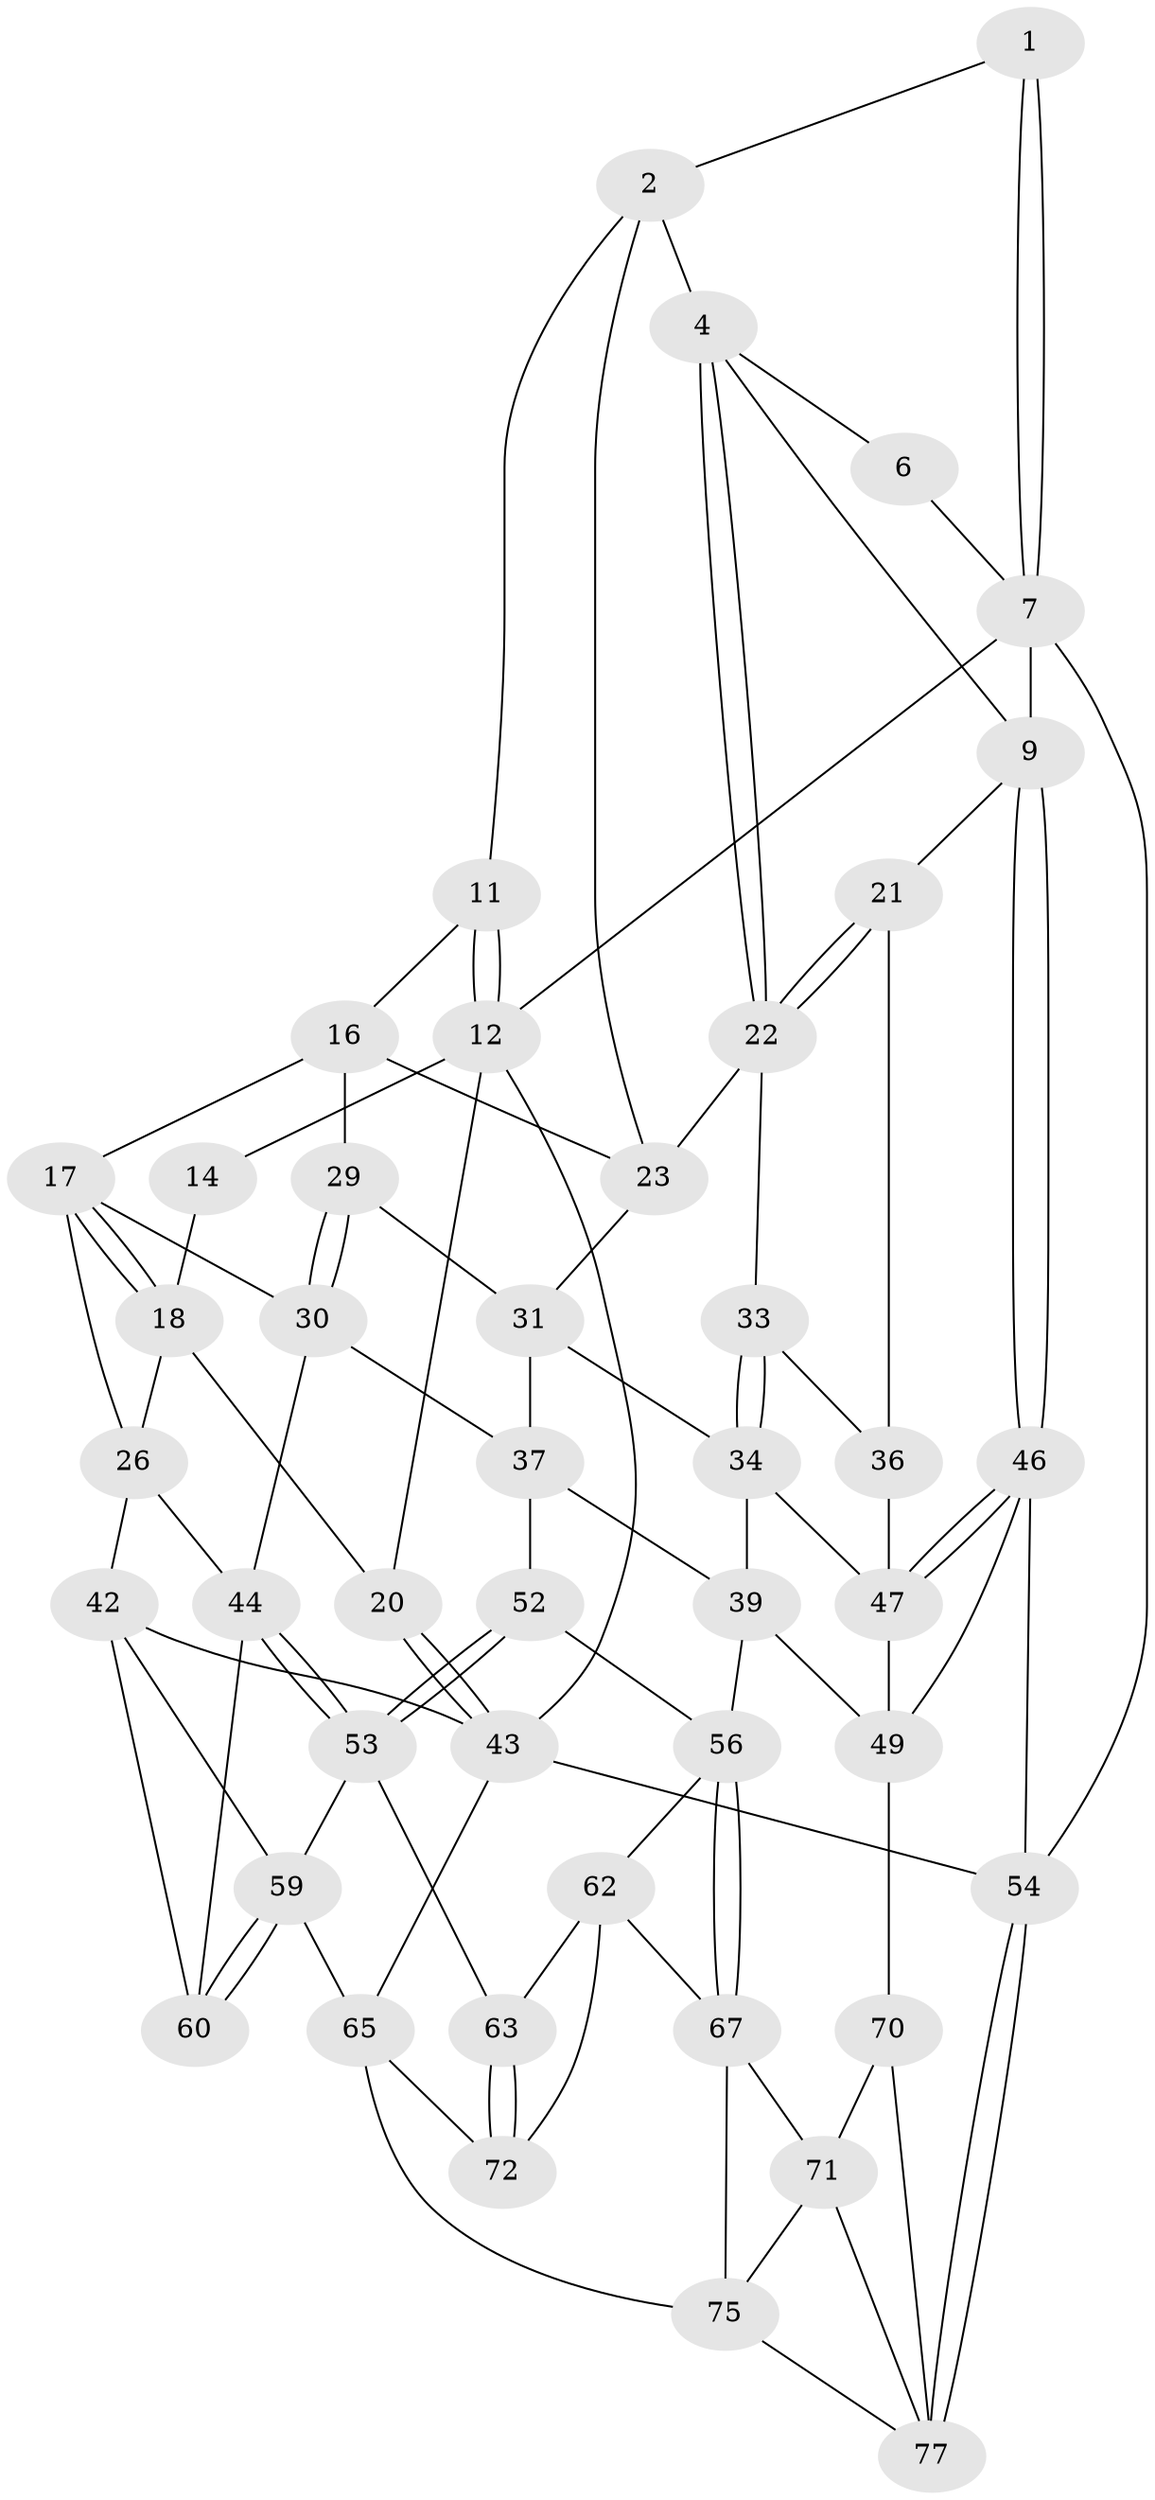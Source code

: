 // Generated by graph-tools (version 1.1) at 2025/24/03/03/25 07:24:35]
// undirected, 46 vertices, 101 edges
graph export_dot {
graph [start="1"]
  node [color=gray90,style=filled];
  1 [pos="+1+0"];
  2 [pos="+0.4383241363134794+0",super="+3"];
  4 [pos="+0.6617443390824196+0.09987589338133626",super="+5"];
  6 [pos="+0.8247327774292801+0.0692381782362264"];
  7 [pos="+1+0",super="+8"];
  9 [pos="+1+0.30117239829076237",super="+10"];
  11 [pos="+0.36134087064552345+0",super="+15"];
  12 [pos="+0+0",super="+13"];
  14 [pos="+0.050332043802071055+0.12719265432671015"];
  16 [pos="+0.37065233786228885+0",super="+24"];
  17 [pos="+0.31080173624250107+0.08364236387377584",super="+25"];
  18 [pos="+0.12712557645129746+0.1642368395571301",super="+19"];
  20 [pos="+0+0.35616692501401975"];
  21 [pos="+0.9286747641448183+0.3172897470708313"];
  22 [pos="+0.812983515181322+0.27044379745943414",super="+27"];
  23 [pos="+0.6153954841417761+0.22977138677372277",super="+28"];
  26 [pos="+0.2469278975314396+0.314043820178385",super="+41"];
  29 [pos="+0.4874141639724443+0.31908715016887135"];
  30 [pos="+0.41561692546550344+0.3716073341576651",super="+38"];
  31 [pos="+0.6024111823806518+0.3366425153541659",super="+32"];
  33 [pos="+0.7127067555774457+0.42585857302917995"];
  34 [pos="+0.6683962796914394+0.4792877099574602",super="+35"];
  36 [pos="+0.8611637419917151+0.37412376261812663"];
  37 [pos="+0.5748486671890718+0.5137739658746036",super="+40"];
  39 [pos="+0.6259078149017223+0.5154836913913965",super="+50"];
  42 [pos="+0.08256797622051161+0.5067633352341456",super="+61"];
  43 [pos="+0+0.49227378826692086",super="+51"];
  44 [pos="+0.3915538231972595+0.5417776072266676",super="+45"];
  46 [pos="+1+0.58931099099017",super="+55"];
  47 [pos="+0.866672187106847+0.6176563197198445",super="+48"];
  49 [pos="+0.7968033148008196+0.6772613418520006",super="+66"];
  52 [pos="+0.5227336865242327+0.7031191180927018"];
  53 [pos="+0.46988372068012335+0.7080812278613928",super="+58"];
  54 [pos="+1+1"];
  56 [pos="+0.6826352019821315+0.7509876919132326",super="+57"];
  59 [pos="+0.33345339984083106+0.7369196804363921",super="+64"];
  60 [pos="+0.3231915824937306+0.7188301006261568"];
  62 [pos="+0.5312865234213426+0.7905183302934445",super="+69"];
  63 [pos="+0.4409381018739076+0.7956581015868556"];
  65 [pos="+0.13405796774638729+1",super="+73"];
  67 [pos="+0.6809681001724968+0.7879030229766308",super="+68"];
  70 [pos="+0.8846042590458134+0.8723938559481823"];
  71 [pos="+0.6891780012158553+0.8004789406299034",super="+74"];
  72 [pos="+0.4484359104409594+0.8831498498470066"];
  75 [pos="+0.6383089568339799+1",super="+76"];
  77 [pos="+1+1",super="+78"];
  1 -- 2;
  1 -- 7;
  1 -- 7;
  2 -- 4;
  2 -- 23;
  2 -- 11;
  4 -- 22;
  4 -- 22;
  4 -- 6;
  4 -- 9;
  6 -- 7;
  7 -- 12;
  7 -- 54;
  7 -- 9;
  9 -- 46;
  9 -- 46;
  9 -- 21;
  11 -- 12;
  11 -- 12;
  11 -- 16;
  12 -- 43;
  12 -- 20;
  12 -- 14;
  14 -- 18;
  16 -- 17;
  16 -- 29;
  16 -- 23;
  17 -- 18;
  17 -- 18;
  17 -- 26;
  17 -- 30;
  18 -- 26;
  18 -- 20;
  20 -- 43;
  20 -- 43;
  21 -- 22;
  21 -- 22;
  21 -- 36;
  22 -- 33;
  22 -- 23;
  23 -- 31;
  26 -- 42;
  26 -- 44;
  29 -- 30;
  29 -- 30;
  29 -- 31;
  30 -- 44;
  30 -- 37;
  31 -- 34;
  31 -- 37;
  33 -- 34;
  33 -- 34;
  33 -- 36;
  34 -- 39;
  34 -- 47;
  36 -- 47;
  37 -- 52;
  37 -- 39;
  39 -- 56;
  39 -- 49;
  42 -- 43;
  42 -- 59;
  42 -- 60;
  43 -- 65;
  43 -- 54;
  44 -- 53;
  44 -- 53;
  44 -- 60;
  46 -- 47;
  46 -- 47;
  46 -- 54;
  46 -- 49;
  47 -- 49;
  49 -- 70;
  52 -- 53;
  52 -- 53;
  52 -- 56;
  53 -- 59;
  53 -- 63;
  54 -- 77;
  54 -- 77;
  56 -- 67;
  56 -- 67;
  56 -- 62;
  59 -- 60;
  59 -- 60;
  59 -- 65;
  62 -- 63;
  62 -- 72;
  62 -- 67;
  63 -- 72;
  63 -- 72;
  65 -- 72;
  65 -- 75;
  67 -- 71;
  67 -- 75;
  70 -- 71;
  70 -- 77;
  71 -- 75;
  71 -- 77;
  75 -- 77;
}
